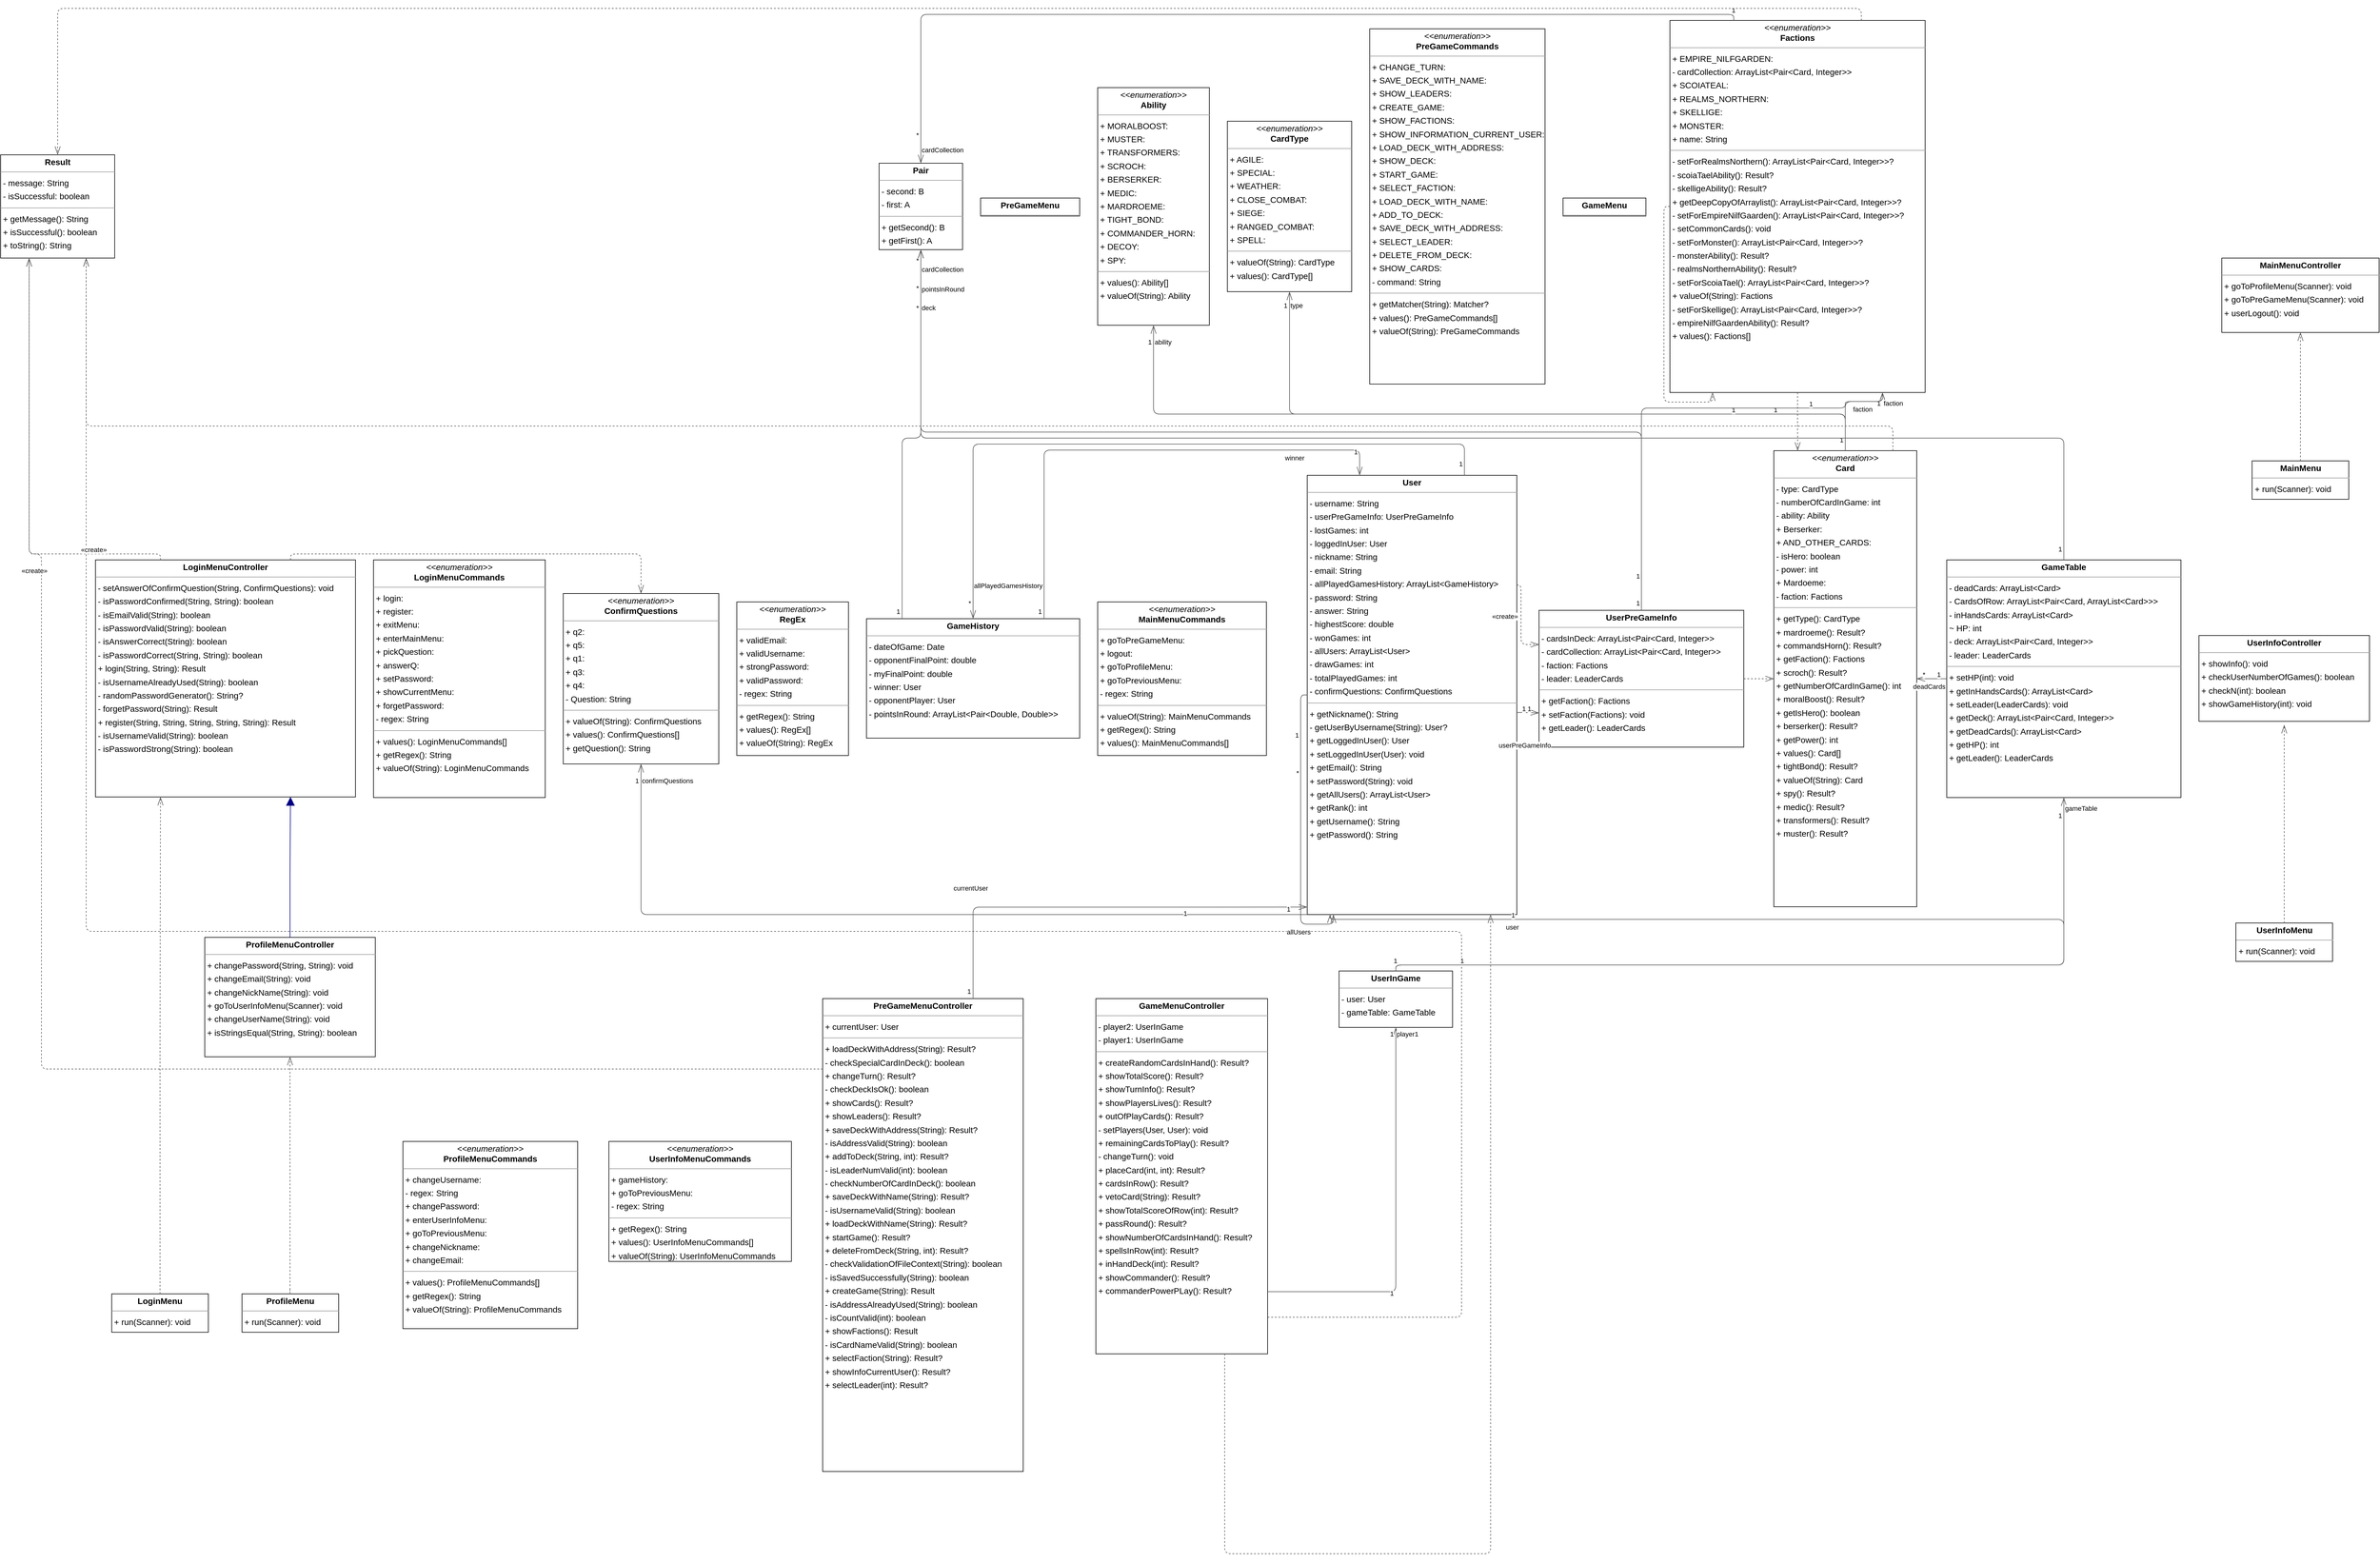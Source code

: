 <mxfile version="24.2.0" type="device">
  <diagram id="4_354ErSEFfzG961eBmq" name="Page-1">
    <mxGraphModel dx="5630" dy="4065" grid="0" gridSize="10" guides="1" tooltips="1" connect="1" arrows="1" fold="1" page="0" pageScale="1" pageWidth="850" pageHeight="1100" background="none" math="0" shadow="0">
      <root>
        <mxCell id="0" />
        <mxCell id="1" parent="0" />
        <mxCell id="node28" value="&lt;p style=&quot;margin:0px;margin-top:4px;text-align:center;&quot;&gt;&lt;i&gt;&amp;lt;&amp;lt;enumeration&amp;gt;&amp;gt;&lt;/i&gt;&lt;br/&gt;&lt;b&gt;Ability&lt;/b&gt;&lt;/p&gt;&lt;hr size=&quot;1&quot;/&gt;&lt;p style=&quot;margin:0 0 0 4px;line-height:1.6;&quot;&gt;+ MORALBOOST: &lt;br/&gt;+ MUSTER: &lt;br/&gt;+ TRANSFORMERS: &lt;br/&gt;+ SCROCH: &lt;br/&gt;+ BERSERKER: &lt;br/&gt;+ MEDIC: &lt;br/&gt;+ MARDROEME: &lt;br/&gt;+ TIGHT_BOND: &lt;br/&gt;+ COMMANDER_HORN: &lt;br/&gt;+ DECOY: &lt;br/&gt;+ SPY: &lt;/p&gt;&lt;hr size=&quot;1&quot;/&gt;&lt;p style=&quot;margin:0 0 0 4px;line-height:1.6;&quot;&gt;+ values(): Ability[]&lt;br/&gt;+ valueOf(String): Ability&lt;/p&gt;" style="verticalAlign=top;align=left;overflow=fill;fontSize=14;fontFamily=Helvetica;html=1;rounded=0;shadow=0;comic=0;labelBackgroundColor=none;strokeWidth=1;" parent="1" vertex="1">
          <mxGeometry x="1608" y="-282" width="186" height="396" as="geometry" />
        </mxCell>
        <mxCell id="node8" value="&lt;p style=&quot;margin:0px;margin-top:4px;text-align:center;&quot;&gt;&lt;i&gt;&amp;lt;&amp;lt;enumeration&amp;gt;&amp;gt;&lt;/i&gt;&lt;br/&gt;&lt;b&gt;Card&lt;/b&gt;&lt;/p&gt;&lt;hr size=&quot;1&quot;/&gt;&lt;p style=&quot;margin:0 0 0 4px;line-height:1.6;&quot;&gt;- type: CardType&lt;br/&gt;- numberOfCardInGame: int&lt;br/&gt;- ability: Ability&lt;br/&gt;+ Berserker: &lt;br/&gt;+ AND_OTHER_CARDS: &lt;br/&gt;- isHero: boolean&lt;br/&gt;- power: int&lt;br/&gt;+ Mardoeme: &lt;br/&gt;- faction: Factions&lt;/p&gt;&lt;hr size=&quot;1&quot;/&gt;&lt;p style=&quot;margin:0 0 0 4px;line-height:1.6;&quot;&gt;+ getType(): CardType&lt;br/&gt;+ mardroeme(): Result?&lt;br/&gt;+ commandsHorn(): Result?&lt;br/&gt;+ getFaction(): Factions&lt;br/&gt;+ scroch(): Result?&lt;br/&gt;+ getNumberOfCardInGame(): int&lt;br/&gt;+ moralBoost(): Result?&lt;br/&gt;+ getIsHero(): boolean&lt;br/&gt;+ berserker(): Result?&lt;br/&gt;+ getPower(): int&lt;br/&gt;+ values(): Card[]&lt;br/&gt;+ tightBond(): Result?&lt;br/&gt;+ valueOf(String): Card&lt;br/&gt;+ spy(): Result?&lt;br/&gt;+ medic(): Result?&lt;br/&gt;+ transformers(): Result?&lt;br/&gt;+ muster(): Result?&lt;/p&gt;" style="verticalAlign=top;align=left;overflow=fill;fontSize=14;fontFamily=Helvetica;html=1;rounded=0;shadow=0;comic=0;labelBackgroundColor=none;strokeWidth=1;" parent="1" vertex="1">
          <mxGeometry x="2734" y="323" width="238" height="760" as="geometry" />
        </mxCell>
        <mxCell id="node1" value="&lt;p style=&quot;margin:0px;margin-top:4px;text-align:center;&quot;&gt;&lt;i&gt;&amp;lt;&amp;lt;enumeration&amp;gt;&amp;gt;&lt;/i&gt;&lt;br/&gt;&lt;b&gt;CardType&lt;/b&gt;&lt;/p&gt;&lt;hr size=&quot;1&quot;/&gt;&lt;p style=&quot;margin:0 0 0 4px;line-height:1.6;&quot;&gt;+ AGILE: &lt;br/&gt;+ SPECIAL: &lt;br/&gt;+ WEATHER: &lt;br/&gt;+ CLOSE_COMBAT: &lt;br/&gt;+ SIEGE: &lt;br/&gt;+ RANGED_COMBAT: &lt;br/&gt;+ SPELL: &lt;/p&gt;&lt;hr size=&quot;1&quot;/&gt;&lt;p style=&quot;margin:0 0 0 4px;line-height:1.6;&quot;&gt;+ valueOf(String): CardType&lt;br/&gt;+ values(): CardType[]&lt;/p&gt;" style="verticalAlign=top;align=left;overflow=fill;fontSize=14;fontFamily=Helvetica;html=1;rounded=0;shadow=0;comic=0;labelBackgroundColor=none;strokeWidth=1;" parent="1" vertex="1">
          <mxGeometry x="1824" y="-226" width="207" height="284" as="geometry" />
        </mxCell>
        <mxCell id="node20" value="&lt;p style=&quot;margin:0px;margin-top:4px;text-align:center;&quot;&gt;&lt;i&gt;&amp;lt;&amp;lt;enumeration&amp;gt;&amp;gt;&lt;/i&gt;&lt;br/&gt;&lt;b&gt;ConfirmQuestions&lt;/b&gt;&lt;/p&gt;&lt;hr size=&quot;1&quot;/&gt;&lt;p style=&quot;margin:0 0 0 4px;line-height:1.6;&quot;&gt;+ q2: &lt;br/&gt;+ q5: &lt;br/&gt;+ q1: &lt;br/&gt;+ q3: &lt;br/&gt;+ q4: &lt;br/&gt;- Question: String&lt;/p&gt;&lt;hr size=&quot;1&quot;/&gt;&lt;p style=&quot;margin:0 0 0 4px;line-height:1.6;&quot;&gt;+ valueOf(String): ConfirmQuestions&lt;br/&gt;+ values(): ConfirmQuestions[]&lt;br/&gt;+ getQuestion(): String&lt;/p&gt;" style="verticalAlign=top;align=left;overflow=fill;fontSize=14;fontFamily=Helvetica;html=1;rounded=0;shadow=0;comic=0;labelBackgroundColor=none;strokeWidth=1;" parent="1" vertex="1">
          <mxGeometry x="718" y="561" width="259" height="284" as="geometry" />
        </mxCell>
        <mxCell id="node13" value="&lt;p style=&quot;margin:0px;margin-top:4px;text-align:center;&quot;&gt;&lt;i&gt;&amp;lt;&amp;lt;enumeration&amp;gt;&amp;gt;&lt;/i&gt;&lt;br/&gt;&lt;b&gt;Factions&lt;/b&gt;&lt;/p&gt;&lt;hr size=&quot;1&quot;/&gt;&lt;p style=&quot;margin:0 0 0 4px;line-height:1.6;&quot;&gt;+ EMPIRE_NILFGARDEN: &lt;br/&gt;- cardCollection: ArrayList&amp;lt;Pair&amp;lt;Card, Integer&amp;gt;&amp;gt;&lt;br/&gt;+ SCOIATEAL: &lt;br/&gt;+ REALMS_NORTHERN: &lt;br/&gt;+ SKELLIGE: &lt;br/&gt;+ MONSTER: &lt;br/&gt;+ name: String&lt;/p&gt;&lt;hr size=&quot;1&quot;/&gt;&lt;p style=&quot;margin:0 0 0 4px;line-height:1.6;&quot;&gt;- setForRealmsNorthern(): ArrayList&amp;lt;Pair&amp;lt;Card, Integer&amp;gt;&amp;gt;?&lt;br/&gt;- scoiaTaelAbility(): Result?&lt;br/&gt;- skelligeAbility(): Result?&lt;br/&gt;+ getDeepCopyOfArraylist(): ArrayList&amp;lt;Pair&amp;lt;Card, Integer&amp;gt;&amp;gt;?&lt;br/&gt;- setForEmpireNilfGaarden(): ArrayList&amp;lt;Pair&amp;lt;Card, Integer&amp;gt;&amp;gt;?&lt;br/&gt;- setCommonCards(): void&lt;br/&gt;- setForMonster(): ArrayList&amp;lt;Pair&amp;lt;Card, Integer&amp;gt;&amp;gt;?&lt;br/&gt;- monsterAbility(): Result?&lt;br/&gt;- realmsNorthernAbility(): Result?&lt;br/&gt;- setForScoiaTael(): ArrayList&amp;lt;Pair&amp;lt;Card, Integer&amp;gt;&amp;gt;?&lt;br/&gt;+ valueOf(String): Factions&lt;br/&gt;- setForSkellige(): ArrayList&amp;lt;Pair&amp;lt;Card, Integer&amp;gt;&amp;gt;?&lt;br/&gt;- empireNilfGaardenAbility(): Result?&lt;br/&gt;+ values(): Factions[]&lt;/p&gt;" style="verticalAlign=top;align=left;overflow=fill;fontSize=14;fontFamily=Helvetica;html=1;rounded=0;shadow=0;comic=0;labelBackgroundColor=none;strokeWidth=1;" parent="1" vertex="1">
          <mxGeometry x="2561" y="-394" width="425" height="620" as="geometry" />
        </mxCell>
        <mxCell id="node10" value="&lt;p style=&quot;margin:0px;margin-top:4px;text-align:center;&quot;&gt;&lt;b&gt;GameHistory&lt;/b&gt;&lt;/p&gt;&lt;hr size=&quot;1&quot;/&gt;&lt;p style=&quot;margin:0 0 0 4px;line-height:1.6;&quot;&gt;- dateOfGame: Date&lt;br/&gt;- opponentFinalPoint: double&lt;br/&gt;- myFinalPoint: double&lt;br/&gt;- winner: User&lt;br/&gt;- opponentPlayer: User&lt;br/&gt;- pointsInRound: ArrayList&amp;lt;Pair&amp;lt;Double, Double&amp;gt;&amp;gt;&lt;/p&gt;" style="verticalAlign=top;align=left;overflow=fill;fontSize=14;fontFamily=Helvetica;html=1;rounded=0;shadow=0;comic=0;labelBackgroundColor=none;strokeWidth=1;" parent="1" vertex="1">
          <mxGeometry x="1223" y="603" width="355" height="199" as="geometry" />
        </mxCell>
        <mxCell id="node0" value="&lt;p style=&quot;margin:0px;margin-top:4px;text-align:center;&quot;&gt;&lt;b&gt;GameMenu&lt;/b&gt;&lt;/p&gt;&lt;hr size=&quot;1&quot;/&gt;" style="verticalAlign=top;align=left;overflow=fill;fontSize=14;fontFamily=Helvetica;html=1;rounded=0;shadow=0;comic=0;labelBackgroundColor=none;strokeWidth=1;" parent="1" vertex="1">
          <mxGeometry x="2383" y="-98" width="138" height="30" as="geometry" />
        </mxCell>
        <mxCell id="node23" value="&lt;p style=&quot;margin:0px;margin-top:4px;text-align:center;&quot;&gt;&lt;b&gt;GameMenuController&lt;/b&gt;&lt;/p&gt;&lt;hr size=&quot;1&quot;/&gt;&lt;p style=&quot;margin:0 0 0 4px;line-height:1.6;&quot;&gt;- player2: UserInGame&lt;br/&gt;- player1: UserInGame&lt;/p&gt;&lt;hr size=&quot;1&quot;/&gt;&lt;p style=&quot;margin:0 0 0 4px;line-height:1.6;&quot;&gt;+ createRandomCardsInHand(): Result?&lt;br/&gt;+ showTotalScore(): Result?&lt;br/&gt;+ showTurnInfo(): Result?&lt;br/&gt;+ showPlayersLives(): Result?&lt;br/&gt;+ outOfPlayCards(): Result?&lt;br/&gt;- setPlayers(User, User): void&lt;br/&gt;+ remainingCardsToPlay(): Result?&lt;br/&gt;- changeTurn(): void&lt;br/&gt;+ placeCard(int, int): Result?&lt;br/&gt;+ cardsInRow(): Result?&lt;br/&gt;+ vetoCard(String): Result?&lt;br/&gt;+ showTotalScoreOfRow(int): Result?&lt;br/&gt;+ passRound(): Result?&lt;br/&gt;+ showNumberOfCardsInHand(): Result?&lt;br/&gt;+ spellsInRow(int): Result?&lt;br/&gt;+ inHandDeck(int): Result?&lt;br/&gt;+ showCommander(): Result?&lt;br/&gt;+ commanderPowerPLay(): Result?&lt;/p&gt;" style="verticalAlign=top;align=left;overflow=fill;fontSize=14;fontFamily=Helvetica;html=1;rounded=0;shadow=0;comic=0;labelBackgroundColor=none;strokeWidth=1;" parent="1" vertex="1">
          <mxGeometry x="1605" y="1236" width="286" height="592" as="geometry" />
        </mxCell>
        <mxCell id="node29" value="&lt;p style=&quot;margin:0px;margin-top:4px;text-align:center;&quot;&gt;&lt;b&gt;GameTable&lt;/b&gt;&lt;/p&gt;&lt;hr size=&quot;1&quot;/&gt;&lt;p style=&quot;margin:0 0 0 4px;line-height:1.6;&quot;&gt;- deadCards: ArrayList&amp;lt;Card&amp;gt;&lt;br/&gt;- CardsOfRow: ArrayList&amp;lt;Pair&amp;lt;Card, ArrayList&amp;lt;Card&amp;gt;&amp;gt;&amp;gt;&lt;br/&gt;- inHandsCards: ArrayList&amp;lt;Card&amp;gt;&lt;br/&gt;~ HP: int&lt;br/&gt;- deck: ArrayList&amp;lt;Pair&amp;lt;Card, Integer&amp;gt;&amp;gt;&lt;br/&gt;- leader: LeaderCards&lt;/p&gt;&lt;hr size=&quot;1&quot;/&gt;&lt;p style=&quot;margin:0 0 0 4px;line-height:1.6;&quot;&gt;+ setHP(int): void&lt;br/&gt;+ getInHandsCards(): ArrayList&amp;lt;Card&amp;gt;&lt;br/&gt;+ setLeader(LeaderCards): void&lt;br/&gt;+ getDeck(): ArrayList&amp;lt;Pair&amp;lt;Card, Integer&amp;gt;&amp;gt;&lt;br/&gt;+ getDeadCards(): ArrayList&amp;lt;Card&amp;gt;&lt;br/&gt;+ getHP(): int&lt;br/&gt;+ getLeader(): LeaderCards&lt;/p&gt;" style="verticalAlign=top;align=left;overflow=fill;fontSize=14;fontFamily=Helvetica;html=1;rounded=0;shadow=0;comic=0;labelBackgroundColor=none;strokeWidth=1;" parent="1" vertex="1">
          <mxGeometry x="3022" y="505" width="390" height="396" as="geometry" />
        </mxCell>
        <mxCell id="node18" value="&lt;p style=&quot;margin:0px;margin-top:4px;text-align:center;&quot;&gt;&lt;b&gt;LoginMenu&lt;/b&gt;&lt;/p&gt;&lt;hr size=&quot;1&quot;/&gt;&lt;p style=&quot;margin:0 0 0 4px;line-height:1.6;&quot;&gt;+ run(Scanner): void&lt;/p&gt;" style="verticalAlign=top;align=left;overflow=fill;fontSize=14;fontFamily=Helvetica;html=1;rounded=0;shadow=0;comic=0;labelBackgroundColor=none;strokeWidth=1;" parent="1" vertex="1">
          <mxGeometry x="-34" y="1728" width="161" height="64" as="geometry" />
        </mxCell>
        <mxCell id="node27" value="&lt;p style=&quot;margin:0px;margin-top:4px;text-align:center;&quot;&gt;&lt;i&gt;&amp;lt;&amp;lt;enumeration&amp;gt;&amp;gt;&lt;/i&gt;&lt;br/&gt;&lt;b&gt;LoginMenuCommands&lt;/b&gt;&lt;/p&gt;&lt;hr size=&quot;1&quot;/&gt;&lt;p style=&quot;margin:0 0 0 4px;line-height:1.6;&quot;&gt;+ login: &lt;br/&gt;+ register: &lt;br/&gt;+ exitMenu: &lt;br/&gt;+ enterMainMenu: &lt;br/&gt;+ pickQuestion: &lt;br/&gt;+ answerQ: &lt;br/&gt;+ setPassword: &lt;br/&gt;+ showCurrentMenu: &lt;br/&gt;+ forgetPassword: &lt;br/&gt;- regex: String&lt;/p&gt;&lt;hr size=&quot;1&quot;/&gt;&lt;p style=&quot;margin:0 0 0 4px;line-height:1.6;&quot;&gt;+ values(): LoginMenuCommands[]&lt;br/&gt;+ getRegex(): String&lt;br/&gt;+ valueOf(String): LoginMenuCommands&lt;/p&gt;" style="verticalAlign=top;align=left;overflow=fill;fontSize=14;fontFamily=Helvetica;html=1;rounded=0;shadow=0;comic=0;labelBackgroundColor=none;strokeWidth=1;" parent="1" vertex="1">
          <mxGeometry x="402" y="505" width="286" height="396" as="geometry" />
        </mxCell>
        <mxCell id="node21" value="&lt;p style=&quot;margin:0px;margin-top:4px;text-align:center;&quot;&gt;&lt;b&gt;LoginMenuController&lt;/b&gt;&lt;/p&gt;&lt;hr size=&quot;1&quot;/&gt;&lt;p style=&quot;margin:0 0 0 4px;line-height:1.6;&quot;&gt;- setAnswerOfConfirmQuestion(String, ConfirmQuestions): void&lt;br/&gt;- isPasswordConfirmed(String, String): boolean&lt;br/&gt;- isEmailValid(String): boolean&lt;br/&gt;- isPasswordValid(String): boolean&lt;br/&gt;- isAnswerCorrect(String): boolean&lt;br/&gt;- isPasswordCorrect(String, String): boolean&lt;br/&gt;+ login(String, String): Result&lt;br/&gt;- isUsernameAlreadyUsed(String): boolean&lt;br/&gt;- randomPasswordGenerator(): String?&lt;br/&gt;- forgetPassword(String): Result&lt;br/&gt;+ register(String, String, String, String, String): Result&lt;br/&gt;- isUsernameValid(String): boolean&lt;br/&gt;- isPasswordStrong(String): boolean&lt;/p&gt;" style="verticalAlign=top;align=left;overflow=fill;fontSize=14;fontFamily=Helvetica;html=1;rounded=0;shadow=0;comic=0;labelBackgroundColor=none;strokeWidth=1;" parent="1" vertex="1">
          <mxGeometry x="-61" y="505" width="433" height="395" as="geometry" />
        </mxCell>
        <mxCell id="node2" value="&lt;p style=&quot;margin:0px;margin-top:4px;text-align:center;&quot;&gt;&lt;b&gt;MainMenu&lt;/b&gt;&lt;/p&gt;&lt;hr size=&quot;1&quot;/&gt;&lt;p style=&quot;margin:0 0 0 4px;line-height:1.6;&quot;&gt;+ run(Scanner): void&lt;/p&gt;" style="verticalAlign=top;align=left;overflow=fill;fontSize=14;fontFamily=Helvetica;html=1;rounded=0;shadow=0;comic=0;labelBackgroundColor=none;strokeWidth=1;" parent="1" vertex="1">
          <mxGeometry x="3530.5" y="340" width="161" height="64" as="geometry" />
        </mxCell>
        <mxCell id="node12" value="&lt;p style=&quot;margin:0px;margin-top:4px;text-align:center;&quot;&gt;&lt;i&gt;&amp;lt;&amp;lt;enumeration&amp;gt;&amp;gt;&lt;/i&gt;&lt;br/&gt;&lt;b&gt;MainMenuCommands&lt;/b&gt;&lt;/p&gt;&lt;hr size=&quot;1&quot;/&gt;&lt;p style=&quot;margin:0 0 0 4px;line-height:1.6;&quot;&gt;+ goToPreGameMenu: &lt;br/&gt;+ logout: &lt;br/&gt;+ goToProfileMenu: &lt;br/&gt;+ goToPreviousMenu: &lt;br/&gt;- regex: String&lt;/p&gt;&lt;hr size=&quot;1&quot;/&gt;&lt;p style=&quot;margin:0 0 0 4px;line-height:1.6;&quot;&gt;+ valueOf(String): MainMenuCommands&lt;br/&gt;+ getRegex(): String&lt;br/&gt;+ values(): MainMenuCommands[]&lt;/p&gt;" style="verticalAlign=top;align=left;overflow=fill;fontSize=14;fontFamily=Helvetica;html=1;rounded=0;shadow=0;comic=0;labelBackgroundColor=none;strokeWidth=1;" parent="1" vertex="1">
          <mxGeometry x="1608" y="575" width="281" height="256" as="geometry" />
        </mxCell>
        <mxCell id="node6" value="&lt;p style=&quot;margin:0px;margin-top:4px;text-align:center;&quot;&gt;&lt;b&gt;MainMenuController&lt;/b&gt;&lt;/p&gt;&lt;hr size=&quot;1&quot;/&gt;&lt;p style=&quot;margin:0 0 0 4px;line-height:1.6;&quot;&gt;+ goToProfileMenu(Scanner): void&lt;br/&gt;+ goToPreGameMenu(Scanner): void&lt;br/&gt;+ userLogout(): void&lt;/p&gt;" style="verticalAlign=top;align=left;overflow=fill;fontSize=14;fontFamily=Helvetica;html=1;rounded=0;shadow=0;comic=0;labelBackgroundColor=none;strokeWidth=1;" parent="1" vertex="1">
          <mxGeometry x="3480" y="2" width="262" height="124" as="geometry" />
        </mxCell>
        <mxCell id="node26" value="&lt;p style=&quot;margin:0px;margin-top:4px;text-align:center;&quot;&gt;&lt;b&gt;Pair&lt;A, B&gt;&lt;/b&gt;&lt;/p&gt;&lt;hr size=&quot;1&quot;/&gt;&lt;p style=&quot;margin:0 0 0 4px;line-height:1.6;&quot;&gt;- second: B&lt;br/&gt;- first: A&lt;/p&gt;&lt;hr size=&quot;1&quot;/&gt;&lt;p style=&quot;margin:0 0 0 4px;line-height:1.6;&quot;&gt;+ getSecond(): B&lt;br/&gt;+ getFirst(): A&lt;/p&gt;" style="verticalAlign=top;align=left;overflow=fill;fontSize=14;fontFamily=Helvetica;html=1;rounded=0;shadow=0;comic=0;labelBackgroundColor=none;strokeWidth=1;" parent="1" vertex="1">
          <mxGeometry x="1244" y="-156" width="139" height="144" as="geometry" />
        </mxCell>
        <mxCell id="node3" value="&lt;p style=&quot;margin:0px;margin-top:4px;text-align:center;&quot;&gt;&lt;i&gt;&amp;lt;&amp;lt;enumeration&amp;gt;&amp;gt;&lt;/i&gt;&lt;br/&gt;&lt;b&gt;PreGameCommands&lt;/b&gt;&lt;/p&gt;&lt;hr size=&quot;1&quot;/&gt;&lt;p style=&quot;margin:0 0 0 4px;line-height:1.6;&quot;&gt;+ CHANGE_TURN: &lt;br/&gt;+ SAVE_DECK_WITH_NAME: &lt;br/&gt;+ SHOW_LEADERS: &lt;br/&gt;+ CREATE_GAME: &lt;br/&gt;+ SHOW_FACTIONS: &lt;br/&gt;+ SHOW_INFORMATION_CURRENT_USER: &lt;br/&gt;+ LOAD_DECK_WITH_ADDRESS: &lt;br/&gt;+ SHOW_DECK: &lt;br/&gt;+ START_GAME: &lt;br/&gt;+ SELECT_FACTION: &lt;br/&gt;+ LOAD_DECK_WITH_NAME: &lt;br/&gt;+ ADD_TO_DECK: &lt;br/&gt;+ SAVE_DECK_WITH_ADDRESS: &lt;br/&gt;+ SELECT_LEADER: &lt;br/&gt;+ DELETE_FROM_DECK: &lt;br/&gt;+ SHOW_CARDS: &lt;br/&gt;- command: String&lt;/p&gt;&lt;hr size=&quot;1&quot;/&gt;&lt;p style=&quot;margin:0 0 0 4px;line-height:1.6;&quot;&gt;+ getMatcher(String): Matcher?&lt;br/&gt;+ values(): PreGameCommands[]&lt;br/&gt;+ valueOf(String): PreGameCommands&lt;/p&gt;" style="verticalAlign=top;align=left;overflow=fill;fontSize=14;fontFamily=Helvetica;html=1;rounded=0;shadow=0;comic=0;labelBackgroundColor=none;strokeWidth=1;" parent="1" vertex="1">
          <mxGeometry x="2061" y="-380" width="292" height="592" as="geometry" />
        </mxCell>
        <mxCell id="node25" value="&lt;p style=&quot;margin:0px;margin-top:4px;text-align:center;&quot;&gt;&lt;b&gt;PreGameMenu&lt;/b&gt;&lt;/p&gt;&lt;hr size=&quot;1&quot;/&gt;" style="verticalAlign=top;align=left;overflow=fill;fontSize=14;fontFamily=Helvetica;html=1;rounded=0;shadow=0;comic=0;labelBackgroundColor=none;strokeWidth=1;" parent="1" vertex="1">
          <mxGeometry x="1413" y="-98" width="165" height="30" as="geometry" />
        </mxCell>
        <mxCell id="node19" value="&lt;p style=&quot;margin:0px;margin-top:4px;text-align:center;&quot;&gt;&lt;b&gt;PreGameMenuController&lt;/b&gt;&lt;/p&gt;&lt;hr size=&quot;1&quot;/&gt;&lt;p style=&quot;margin:0 0 0 4px;line-height:1.6;&quot;&gt;+ currentUser: User&lt;/p&gt;&lt;hr size=&quot;1&quot;/&gt;&lt;p style=&quot;margin:0 0 0 4px;line-height:1.6;&quot;&gt;+ loadDeckWithAddress(String): Result?&lt;br/&gt;- checkSpecialCardInDeck(): boolean&lt;br/&gt;+ changeTurn(): Result?&lt;br/&gt;- checkDeckIsOk(): boolean&lt;br/&gt;+ showCards(): Result?&lt;br/&gt;+ showLeaders(): Result?&lt;br/&gt;+ saveDeckWithAddress(String): Result?&lt;br/&gt;- isAddressValid(String): boolean&lt;br/&gt;+ addToDeck(String, int): Result?&lt;br/&gt;- isLeaderNumValid(int): boolean&lt;br/&gt;- checkNumberOfCardInDeck(): boolean&lt;br/&gt;+ saveDeckWithName(String): Result?&lt;br/&gt;- isUsernameValid(String): boolean&lt;br/&gt;+ loadDeckWithName(String): Result?&lt;br/&gt;+ startGame(): Result?&lt;br/&gt;+ deleteFromDeck(String, int): Result?&lt;br/&gt;- checkValidationOfFileContext(String): boolean&lt;br/&gt;- isSavedSuccessfully(String): boolean&lt;br/&gt;+ createGame(String): Result&lt;br/&gt;- isAddressAlreadyUsed(String): boolean&lt;br/&gt;- isCountValid(int): boolean&lt;br/&gt;+ showFactions(): Result&lt;br/&gt;- isCardNameValid(String): boolean&lt;br/&gt;+ selectFaction(String): Result?&lt;br/&gt;+ showInfoCurrentUser(): Result?&lt;br/&gt;+ selectLeader(int): Result?&lt;/p&gt;" style="verticalAlign=top;align=left;overflow=fill;fontSize=14;fontFamily=Helvetica;html=1;rounded=0;shadow=0;comic=0;labelBackgroundColor=none;strokeWidth=1;" parent="1" vertex="1">
          <mxGeometry x="1150" y="1236" width="334" height="788" as="geometry" />
        </mxCell>
        <mxCell id="node7" value="&lt;p style=&quot;margin:0px;margin-top:4px;text-align:center;&quot;&gt;&lt;b&gt;ProfileMenu&lt;/b&gt;&lt;/p&gt;&lt;hr size=&quot;1&quot;/&gt;&lt;p style=&quot;margin:0 0 0 4px;line-height:1.6;&quot;&gt;+ run(Scanner): void&lt;/p&gt;" style="verticalAlign=top;align=left;overflow=fill;fontSize=14;fontFamily=Helvetica;html=1;rounded=0;shadow=0;comic=0;labelBackgroundColor=none;strokeWidth=1;" parent="1" vertex="1">
          <mxGeometry x="183" y="1728" width="161" height="64" as="geometry" />
        </mxCell>
        <mxCell id="node5" value="&lt;p style=&quot;margin:0px;margin-top:4px;text-align:center;&quot;&gt;&lt;i&gt;&amp;lt;&amp;lt;enumeration&amp;gt;&amp;gt;&lt;/i&gt;&lt;br/&gt;&lt;b&gt;ProfileMenuCommands&lt;/b&gt;&lt;/p&gt;&lt;hr size=&quot;1&quot;/&gt;&lt;p style=&quot;margin:0 0 0 4px;line-height:1.6;&quot;&gt;+ changeUsername: &lt;br/&gt;- regex: String&lt;br/&gt;+ changePassword: &lt;br/&gt;+ enterUserInfoMenu: &lt;br/&gt;+ goToPreviousMenu: &lt;br/&gt;+ changeNickname: &lt;br/&gt;+ changeEmail: &lt;/p&gt;&lt;hr size=&quot;1&quot;/&gt;&lt;p style=&quot;margin:0 0 0 4px;line-height:1.6;&quot;&gt;+ values(): ProfileMenuCommands[]&lt;br/&gt;+ getRegex(): String&lt;br/&gt;+ valueOf(String): ProfileMenuCommands&lt;/p&gt;" style="verticalAlign=top;align=left;overflow=fill;fontSize=14;fontFamily=Helvetica;html=1;rounded=0;shadow=0;comic=0;labelBackgroundColor=none;strokeWidth=1;" parent="1" vertex="1">
          <mxGeometry x="451" y="1474" width="291" height="312" as="geometry" />
        </mxCell>
        <mxCell id="node17" value="&lt;p style=&quot;margin:0px;margin-top:4px;text-align:center;&quot;&gt;&lt;b&gt;ProfileMenuController&lt;/b&gt;&lt;/p&gt;&lt;hr size=&quot;1&quot;/&gt;&lt;p style=&quot;margin:0 0 0 4px;line-height:1.6;&quot;&gt;+ changePassword(String, String): void&lt;br/&gt;+ changeEmail(String): void&lt;br/&gt;+ changeNickName(String): void&lt;br/&gt;+ goToUserInfoMenu(Scanner): void&lt;br/&gt;+ changeUserName(String): void&lt;br/&gt;+ isStringsEqual(String, String): boolean&lt;/p&gt;" style="verticalAlign=top;align=left;overflow=fill;fontSize=14;fontFamily=Helvetica;html=1;rounded=0;shadow=0;comic=0;labelBackgroundColor=none;strokeWidth=1;" parent="1" vertex="1">
          <mxGeometry x="121" y="1134" width="284" height="199" as="geometry" />
        </mxCell>
        <mxCell id="node15" value="&lt;p style=&quot;margin:0px;margin-top:4px;text-align:center;&quot;&gt;&lt;i&gt;&amp;lt;&amp;lt;enumeration&amp;gt;&amp;gt;&lt;/i&gt;&lt;br/&gt;&lt;b&gt;RegEx&lt;/b&gt;&lt;/p&gt;&lt;hr size=&quot;1&quot;/&gt;&lt;p style=&quot;margin:0 0 0 4px;line-height:1.6;&quot;&gt;+ validEmail: &lt;br/&gt;+ validUsername: &lt;br/&gt;+ strongPassword: &lt;br/&gt;+ validPassword: &lt;br/&gt;- regex: String&lt;/p&gt;&lt;hr size=&quot;1&quot;/&gt;&lt;p style=&quot;margin:0 0 0 4px;line-height:1.6;&quot;&gt;+ getRegex(): String&lt;br/&gt;+ values(): RegEx[]&lt;br/&gt;+ valueOf(String): RegEx&lt;/p&gt;" style="verticalAlign=top;align=left;overflow=fill;fontSize=14;fontFamily=Helvetica;html=1;rounded=0;shadow=0;comic=0;labelBackgroundColor=none;strokeWidth=1;" parent="1" vertex="1">
          <mxGeometry x="1007" y="575" width="186" height="256" as="geometry" />
        </mxCell>
        <mxCell id="node14" value="&lt;p style=&quot;margin:0px;margin-top:4px;text-align:center;&quot;&gt;&lt;b&gt;Result&lt;/b&gt;&lt;/p&gt;&lt;hr size=&quot;1&quot;/&gt;&lt;p style=&quot;margin:0 0 0 4px;line-height:1.6;&quot;&gt;- message: String&lt;br/&gt;- isSuccessful: boolean&lt;/p&gt;&lt;hr size=&quot;1&quot;/&gt;&lt;p style=&quot;margin:0 0 0 4px;line-height:1.6;&quot;&gt;+ getMessage(): String&lt;br/&gt;+ isSuccessful(): boolean&lt;br/&gt;+ toString(): String&lt;/p&gt;" style="verticalAlign=top;align=left;overflow=fill;fontSize=14;fontFamily=Helvetica;html=1;rounded=0;shadow=0;comic=0;labelBackgroundColor=none;strokeWidth=1;" parent="1" vertex="1">
          <mxGeometry x="-219" y="-170" width="190" height="172" as="geometry" />
        </mxCell>
        <mxCell id="node22" value="&lt;p style=&quot;margin:0px;margin-top:4px;text-align:center;&quot;&gt;&lt;b&gt;User&lt;/b&gt;&lt;/p&gt;&lt;hr size=&quot;1&quot;/&gt;&lt;p style=&quot;margin:0 0 0 4px;line-height:1.6;&quot;&gt;- username: String&lt;br/&gt;- userPreGameInfo: UserPreGameInfo&lt;br/&gt;- lostGames: int&lt;br/&gt;- loggedInUser: User&lt;br/&gt;- nickname: String&lt;br/&gt;- email: String&lt;br/&gt;- allPlayedGamesHistory: ArrayList&amp;lt;GameHistory&amp;gt;&lt;br/&gt;- password: String&lt;br/&gt;- answer: String&lt;br/&gt;- highestScore: double&lt;br/&gt;- wonGames: int&lt;br/&gt;- allUsers: ArrayList&amp;lt;User&amp;gt;&lt;br/&gt;- drawGames: int&lt;br/&gt;- totalPlayedGames: int&lt;br/&gt;- confirmQuestions: ConfirmQuestions&lt;/p&gt;&lt;hr size=&quot;1&quot;/&gt;&lt;p style=&quot;margin:0 0 0 4px;line-height:1.6;&quot;&gt;+ getNickname(): String&lt;br/&gt;- getUserByUsername(String): User?&lt;br/&gt;+ getLoggedInUser(): User&lt;br/&gt;+ setLoggedInUser(User): void&lt;br/&gt;+ getEmail(): String&lt;br/&gt;+ setPassword(String): void&lt;br/&gt;+ getAllUsers(): ArrayList&amp;lt;User&amp;gt;&lt;br/&gt;+ getRank(): int&lt;br/&gt;+ getUsername(): String&lt;br/&gt;+ getPassword(): String&lt;/p&gt;" style="verticalAlign=top;align=left;overflow=fill;fontSize=14;fontFamily=Helvetica;html=1;rounded=0;shadow=0;comic=0;labelBackgroundColor=none;strokeWidth=1;" parent="1" vertex="1">
          <mxGeometry x="1957" y="364" width="349" height="732" as="geometry" />
        </mxCell>
        <mxCell id="node9" value="&lt;p style=&quot;margin:0px;margin-top:4px;text-align:center;&quot;&gt;&lt;b&gt;UserInGame&lt;/b&gt;&lt;/p&gt;&lt;hr size=&quot;1&quot;/&gt;&lt;p style=&quot;margin:0 0 0 4px;line-height:1.6;&quot;&gt;- user: User&lt;br/&gt;- gameTable: GameTable&lt;/p&gt;" style="verticalAlign=top;align=left;overflow=fill;fontSize=14;fontFamily=Helvetica;html=1;rounded=0;shadow=0;comic=0;labelBackgroundColor=none;strokeWidth=1;" parent="1" vertex="1">
          <mxGeometry x="2010" y="1190" width="189" height="94" as="geometry" />
        </mxCell>
        <mxCell id="node11" value="&lt;p style=&quot;margin:0px;margin-top:4px;text-align:center;&quot;&gt;&lt;b&gt;UserInfoController&lt;/b&gt;&lt;/p&gt;&lt;hr size=&quot;1&quot;/&gt;&lt;p style=&quot;margin:0 0 0 4px;line-height:1.6;&quot;&gt;+ showInfo(): void&lt;br/&gt;+ checkUserNumberOfGames(): boolean&lt;br/&gt;+ checkN(int): boolean&lt;br/&gt;+ showGameHistory(int): void&lt;/p&gt;" style="verticalAlign=top;align=left;overflow=fill;fontSize=14;fontFamily=Helvetica;html=1;rounded=0;shadow=0;comic=0;labelBackgroundColor=none;strokeWidth=1;" parent="1" vertex="1">
          <mxGeometry x="3442" y="631" width="284" height="143" as="geometry" />
        </mxCell>
        <mxCell id="node4" value="&lt;p style=&quot;margin:0px;margin-top:4px;text-align:center;&quot;&gt;&lt;b&gt;UserInfoMenu&lt;/b&gt;&lt;/p&gt;&lt;hr size=&quot;1&quot;/&gt;&lt;p style=&quot;margin:0 0 0 4px;line-height:1.6;&quot;&gt;+ run(Scanner): void&lt;/p&gt;" style="verticalAlign=top;align=left;overflow=fill;fontSize=14;fontFamily=Helvetica;html=1;rounded=0;shadow=0;comic=0;labelBackgroundColor=none;strokeWidth=1;" parent="1" vertex="1">
          <mxGeometry x="3503.5" y="1110" width="161" height="64" as="geometry" />
        </mxCell>
        <mxCell id="node24" value="&lt;p style=&quot;margin:0px;margin-top:4px;text-align:center;&quot;&gt;&lt;i&gt;&amp;lt;&amp;lt;enumeration&amp;gt;&amp;gt;&lt;/i&gt;&lt;br/&gt;&lt;b&gt;UserInfoMenuCommands&lt;/b&gt;&lt;/p&gt;&lt;hr size=&quot;1&quot;/&gt;&lt;p style=&quot;margin:0 0 0 4px;line-height:1.6;&quot;&gt;+ gameHistory: &lt;br/&gt;+ goToPreviousMenu: &lt;br/&gt;- regex: String&lt;/p&gt;&lt;hr size=&quot;1&quot;/&gt;&lt;p style=&quot;margin:0 0 0 4px;line-height:1.6;&quot;&gt;+ getRegex(): String&lt;br/&gt;+ values(): UserInfoMenuCommands[]&lt;br/&gt;+ valueOf(String): UserInfoMenuCommands&lt;/p&gt;" style="verticalAlign=top;align=left;overflow=fill;fontSize=14;fontFamily=Helvetica;html=1;rounded=0;shadow=0;comic=0;labelBackgroundColor=none;strokeWidth=1;" parent="1" vertex="1">
          <mxGeometry x="794" y="1474" width="304" height="200" as="geometry" />
        </mxCell>
        <mxCell id="node16" value="&lt;p style=&quot;margin:0px;margin-top:4px;text-align:center;&quot;&gt;&lt;b&gt;UserPreGameInfo&lt;/b&gt;&lt;/p&gt;&lt;hr size=&quot;1&quot;/&gt;&lt;p style=&quot;margin:0 0 0 4px;line-height:1.6;&quot;&gt;- cardsInDeck: ArrayList&amp;lt;Pair&amp;lt;Card, Integer&amp;gt;&amp;gt;&lt;br/&gt;- cardCollection: ArrayList&amp;lt;Pair&amp;lt;Card, Integer&amp;gt;&amp;gt;&lt;br/&gt;- faction: Factions&lt;br/&gt;- leader: LeaderCards&lt;/p&gt;&lt;hr size=&quot;1&quot;/&gt;&lt;p style=&quot;margin:0 0 0 4px;line-height:1.6;&quot;&gt;+ getFaction(): Factions&lt;br/&gt;+ setFaction(Factions): void&lt;br/&gt;+ getLeader(): LeaderCards&lt;/p&gt;" style="verticalAlign=top;align=left;overflow=fill;fontSize=14;fontFamily=Helvetica;html=1;rounded=0;shadow=0;comic=0;labelBackgroundColor=none;strokeWidth=1;" parent="1" vertex="1">
          <mxGeometry x="2343" y="589" width="341" height="228" as="geometry" />
        </mxCell>
        <mxCell id="edge10" value="" style="html=1;rounded=1;edgeStyle=orthogonalEdgeStyle;dashed=0;startArrow=diamondThinstartSize=12;endArrow=openThin;endSize=12;strokeColor=#595959;exitX=0.500;exitY=0.000;exitDx=0;exitDy=0;entryX=0.500;entryY=1.000;entryDx=0;entryDy=0;" parent="1" source="node8" target="node28" edge="1">
          <mxGeometry width="50" height="50" relative="1" as="geometry">
            <Array as="points">
              <mxPoint x="2853" y="262" />
              <mxPoint x="1701" y="262" />
            </Array>
          </mxGeometry>
        </mxCell>
        <mxCell id="label60" value="1" style="edgeLabel;resizable=0;html=1;align=left;verticalAlign=top;strokeColor=default;" parent="edge10" vertex="1" connectable="0">
          <mxGeometry x="2732" y="242" as="geometry" />
        </mxCell>
        <mxCell id="label64" value="1" style="edgeLabel;resizable=0;html=1;align=left;verticalAlign=top;strokeColor=default;" parent="edge10" vertex="1" connectable="0">
          <mxGeometry x="1690" y="129" as="geometry" />
        </mxCell>
        <mxCell id="label65" value="ability" style="edgeLabel;resizable=0;html=1;align=left;verticalAlign=top;strokeColor=default;" parent="edge10" vertex="1" connectable="0">
          <mxGeometry x="1701" y="129" as="geometry" />
        </mxCell>
        <mxCell id="edge30" value="" style="html=1;rounded=1;edgeStyle=orthogonalEdgeStyle;dashed=0;startArrow=diamondThinstartSize=12;endArrow=openThin;endSize=12;strokeColor=#595959;exitX=0.500;exitY=0.000;exitDx=0;exitDy=0;entryX=0.500;entryY=1.000;entryDx=0;entryDy=0;" parent="1" source="node8" target="node1" edge="1">
          <mxGeometry width="50" height="50" relative="1" as="geometry">
            <Array as="points">
              <mxPoint x="2853" y="262" />
              <mxPoint x="1927" y="262" />
            </Array>
          </mxGeometry>
        </mxCell>
        <mxCell id="label180" value="1" style="edgeLabel;resizable=0;html=1;align=left;verticalAlign=top;strokeColor=default;" parent="edge30" vertex="1" connectable="0">
          <mxGeometry x="2662" y="242" as="geometry" />
        </mxCell>
        <mxCell id="label184" value="1" style="edgeLabel;resizable=0;html=1;align=left;verticalAlign=top;strokeColor=default;" parent="edge30" vertex="1" connectable="0">
          <mxGeometry x="1916" y="68" as="geometry" />
        </mxCell>
        <mxCell id="label185" value="type" style="edgeLabel;resizable=0;html=1;align=left;verticalAlign=top;strokeColor=default;" parent="edge30" vertex="1" connectable="0">
          <mxGeometry x="1927" y="68" as="geometry" />
        </mxCell>
        <mxCell id="edge27" value="" style="html=1;rounded=1;edgeStyle=orthogonalEdgeStyle;dashed=0;startArrow=diamondThinstartSize=12;endArrow=openThin;endSize=12;strokeColor=#595959;exitX=0.500;exitY=0.000;exitDx=0;exitDy=0;entryX=0.833;entryY=1.000;entryDx=0;entryDy=0;" parent="1" source="node8" target="node13" edge="1">
          <mxGeometry width="50" height="50" relative="1" as="geometry">
            <Array as="points">
              <mxPoint x="2853" y="241" />
              <mxPoint x="2915" y="241" />
            </Array>
          </mxGeometry>
        </mxCell>
        <mxCell id="label162" value="1" style="edgeLabel;resizable=0;html=1;align=left;verticalAlign=top;strokeColor=default;" parent="edge27" vertex="1" connectable="0">
          <mxGeometry x="2842" y="292" as="geometry" />
        </mxCell>
        <mxCell id="label166" value="1" style="edgeLabel;resizable=0;html=1;align=left;verticalAlign=top;strokeColor=default;" parent="edge27" vertex="1" connectable="0">
          <mxGeometry x="2904" y="231" as="geometry" />
        </mxCell>
        <mxCell id="label167" value="faction" style="edgeLabel;resizable=0;html=1;align=left;verticalAlign=top;strokeColor=default;" parent="edge27" vertex="1" connectable="0">
          <mxGeometry x="2864" y="241" as="geometry" />
        </mxCell>
        <mxCell id="edge18" value="" style="html=1;rounded=1;edgeStyle=orthogonalEdgeStyle;dashed=1;startArrow=none;endArrow=openThin;endSize=12;strokeColor=#595959;exitX=0.833;exitY=0.000;exitDx=0;exitDy=0;entryX=0.750;entryY=1.000;entryDx=0;entryDy=0;" parent="1" source="node8" target="node14" edge="1">
          <mxGeometry width="50" height="50" relative="1" as="geometry">
            <Array as="points">
              <mxPoint x="2932" y="282" />
              <mxPoint x="-76" y="282" />
            </Array>
          </mxGeometry>
        </mxCell>
        <mxCell id="edge17" value="" style="html=1;rounded=1;edgeStyle=orthogonalEdgeStyle;dashed=1;startArrow=none;endArrow=openThin;endSize=12;strokeColor=#595959;exitX=0.500;exitY=1.000;exitDx=0;exitDy=0;entryX=0.167;entryY=0.000;entryDx=0;entryDy=0;" parent="1" source="node13" target="node8" edge="1">
          <mxGeometry width="50" height="50" relative="1" as="geometry">
            <Array as="points" />
          </mxGeometry>
        </mxCell>
        <mxCell id="edge22" value="" style="html=1;rounded=1;edgeStyle=orthogonalEdgeStyle;dashed=1;startArrow=none;endArrow=openThin;endSize=12;strokeColor=#595959;exitX=0.000;exitY=0.500;exitDx=0;exitDy=0;entryX=0.167;entryY=1.000;entryDx=0;entryDy=0;" parent="1" source="node13" target="node13" edge="1">
          <mxGeometry width="50" height="50" relative="1" as="geometry">
            <Array as="points">
              <mxPoint x="2551" y="-84" />
              <mxPoint x="2551" y="242" />
              <mxPoint x="2632" y="242" />
            </Array>
          </mxGeometry>
        </mxCell>
        <mxCell id="edge16" value="" style="html=1;rounded=1;edgeStyle=orthogonalEdgeStyle;dashed=0;startArrow=diamondThinstartSize=12;endArrow=openThin;endSize=12;strokeColor=#595959;exitX=0.250;exitY=0.000;exitDx=0;exitDy=0;entryX=0.500;entryY=0.000;entryDx=0;entryDy=0;" parent="1" source="node13" target="node26" edge="1">
          <mxGeometry width="50" height="50" relative="1" as="geometry">
            <Array as="points">
              <mxPoint x="2667" y="-404" />
              <mxPoint x="1313" y="-404" />
            </Array>
          </mxGeometry>
        </mxCell>
        <mxCell id="label96" value="1" style="edgeLabel;resizable=0;html=1;align=left;verticalAlign=top;strokeColor=default;" parent="edge16" vertex="1" connectable="0">
          <mxGeometry x="2662" y="-424" as="geometry" />
        </mxCell>
        <mxCell id="label100" value="*" style="edgeLabel;resizable=0;html=1;align=left;verticalAlign=top;strokeColor=default;" parent="edge16" vertex="1" connectable="0">
          <mxGeometry x="1304" y="-216" as="geometry" />
        </mxCell>
        <mxCell id="label101" value="cardCollection" style="edgeLabel;resizable=0;html=1;align=left;verticalAlign=top;strokeColor=default;" parent="edge16" vertex="1" connectable="0">
          <mxGeometry x="1313" y="-191" as="geometry" />
        </mxCell>
        <mxCell id="edge2" value="" style="html=1;rounded=1;edgeStyle=orthogonalEdgeStyle;dashed=1;startArrow=none;endArrow=openThin;endSize=12;strokeColor=#595959;exitX=0.750;exitY=0.000;exitDx=0;exitDy=0;entryX=0.500;entryY=0.000;entryDx=0;entryDy=0;" parent="1" source="node13" target="node14" edge="1">
          <mxGeometry width="50" height="50" relative="1" as="geometry">
            <Array as="points">
              <mxPoint x="2880" y="-414" />
              <mxPoint x="-124" y="-414" />
            </Array>
          </mxGeometry>
        </mxCell>
        <mxCell id="edge32" value="" style="html=1;rounded=1;edgeStyle=orthogonalEdgeStyle;dashed=0;startArrow=diamondThinstartSize=12;endArrow=openThin;endSize=12;strokeColor=#595959;exitX=0.167;exitY=0.000;exitDx=0;exitDy=0;entryX=0.500;entryY=1.000;entryDx=0;entryDy=0;" parent="1" source="node10" target="node26" edge="1">
          <mxGeometry width="50" height="50" relative="1" as="geometry">
            <Array as="points">
              <mxPoint x="1282" y="302" />
              <mxPoint x="1313" y="302" />
            </Array>
          </mxGeometry>
        </mxCell>
        <mxCell id="label192" value="1" style="edgeLabel;resizable=0;html=1;align=left;verticalAlign=top;strokeColor=default;" parent="edge32" vertex="1" connectable="0">
          <mxGeometry x="1271" y="578" as="geometry" />
        </mxCell>
        <mxCell id="label196" value="*" style="edgeLabel;resizable=0;html=1;align=left;verticalAlign=top;strokeColor=default;" parent="edge32" vertex="1" connectable="0">
          <mxGeometry x="1304" y="-7" as="geometry" />
        </mxCell>
        <mxCell id="label197" value="pointsInRound" style="edgeLabel;resizable=0;html=1;align=left;verticalAlign=top;strokeColor=default;" parent="edge32" vertex="1" connectable="0">
          <mxGeometry x="1313" y="41" as="geometry" />
        </mxCell>
        <mxCell id="edge29" value="" style="html=1;rounded=1;edgeStyle=orthogonalEdgeStyle;dashed=0;startArrow=diamondThinstartSize=12;endArrow=openThin;endSize=12;strokeColor=#595959;exitX=0.833;exitY=0.000;exitDx=0;exitDy=0;entryX=0.250;entryY=0.000;entryDx=0;entryDy=0;" parent="1" source="node10" target="node22" edge="1">
          <mxGeometry width="50" height="50" relative="1" as="geometry">
            <Array as="points">
              <mxPoint x="1518" y="322" />
              <mxPoint x="2044" y="322" />
            </Array>
          </mxGeometry>
        </mxCell>
        <mxCell id="label174" value="1" style="edgeLabel;resizable=0;html=1;align=left;verticalAlign=top;strokeColor=default;" parent="edge29" vertex="1" connectable="0">
          <mxGeometry x="1507" y="578" as="geometry" />
        </mxCell>
        <mxCell id="label178" value="1" style="edgeLabel;resizable=0;html=1;align=left;verticalAlign=top;strokeColor=default;" parent="edge29" vertex="1" connectable="0">
          <mxGeometry x="2033" y="312" as="geometry" />
        </mxCell>
        <mxCell id="label179" value="winner" style="edgeLabel;resizable=0;html=1;align=left;verticalAlign=top;strokeColor=default;" parent="edge29" vertex="1" connectable="0">
          <mxGeometry x="1918" y="322" as="geometry" />
        </mxCell>
        <mxCell id="edge3" value="" style="html=1;rounded=1;edgeStyle=orthogonalEdgeStyle;dashed=1;startArrow=none;endArrow=openThin;endSize=12;strokeColor=#595959;exitX=1.000;exitY=0.897;exitDx=0;exitDy=0;entryX=0.750;entryY=1.000;entryDx=0;entryDy=0;" parent="1" source="node23" target="node14" edge="1">
          <mxGeometry width="50" height="50" relative="1" as="geometry">
            <Array as="points">
              <mxPoint x="2214" y="1767" />
              <mxPoint x="2214" y="1124" />
              <mxPoint x="-76" y="1124" />
            </Array>
          </mxGeometry>
        </mxCell>
        <mxCell id="edge5" value="" style="html=1;rounded=1;edgeStyle=orthogonalEdgeStyle;dashed=1;startArrow=none;endArrow=openThin;endSize=12;strokeColor=#595959;exitX=0.750;exitY=1.000;exitDx=0;exitDy=0;entryX=0.875;entryY=1.000;entryDx=0;entryDy=0;" parent="1" source="node23" target="node22" edge="1">
          <mxGeometry width="50" height="50" relative="1" as="geometry">
            <Array as="points">
              <mxPoint x="1820" y="2161" />
              <mxPoint x="2262" y="2161" />
            </Array>
          </mxGeometry>
        </mxCell>
        <mxCell id="edge15" value="" style="html=1;rounded=1;edgeStyle=orthogonalEdgeStyle;dashed=0;startArrow=diamondThinstartSize=12;endArrow=openThin;endSize=12;strokeColor=#595959;exitX=1.000;exitY=0.825;exitDx=0;exitDy=0;entryX=0.500;entryY=1.000;entryDx=0;entryDy=0;" parent="1" source="node23" target="node9" edge="1">
          <mxGeometry width="50" height="50" relative="1" as="geometry">
            <Array as="points">
              <mxPoint x="2104" y="1724" />
            </Array>
          </mxGeometry>
        </mxCell>
        <mxCell id="label90" value="1" style="edgeLabel;resizable=0;html=1;align=left;verticalAlign=top;strokeColor=default;" parent="edge15" vertex="1" connectable="0">
          <mxGeometry x="2093" y="1714" as="geometry" />
        </mxCell>
        <mxCell id="label94" value="1" style="edgeLabel;resizable=0;html=1;align=left;verticalAlign=top;strokeColor=default;" parent="edge15" vertex="1" connectable="0">
          <mxGeometry x="2093" y="1282" as="geometry" />
        </mxCell>
        <mxCell id="label95" value="player1" style="edgeLabel;resizable=0;html=1;align=left;verticalAlign=top;strokeColor=default;" parent="edge15" vertex="1" connectable="0">
          <mxGeometry x="2104" y="1282" as="geometry" />
        </mxCell>
        <mxCell id="edge4" value="" style="html=1;rounded=1;edgeStyle=orthogonalEdgeStyle;dashed=0;startArrow=diamondThinstartSize=12;endArrow=openThin;endSize=12;strokeColor=#595959;exitX=0.000;exitY=0.500;exitDx=0;exitDy=0;entryX=1.000;entryY=0.500;entryDx=0;entryDy=0;" parent="1" source="node29" target="node8" edge="1">
          <mxGeometry width="50" height="50" relative="1" as="geometry">
            <Array as="points" />
          </mxGeometry>
        </mxCell>
        <mxCell id="label24" value="1" style="edgeLabel;resizable=0;html=1;align=left;verticalAlign=top;strokeColor=default;" parent="edge4" vertex="1" connectable="0">
          <mxGeometry x="3004" y="683" as="geometry" />
        </mxCell>
        <mxCell id="label28" value="*" style="edgeLabel;resizable=0;html=1;align=left;verticalAlign=top;strokeColor=default;" parent="edge4" vertex="1" connectable="0">
          <mxGeometry x="2980" y="683" as="geometry" />
        </mxCell>
        <mxCell id="label29" value="deadCards" style="edgeLabel;resizable=0;html=1;align=left;verticalAlign=top;strokeColor=default;" parent="edge4" vertex="1" connectable="0">
          <mxGeometry x="2964" y="703" as="geometry" />
        </mxCell>
        <mxCell id="edge14" value="" style="html=1;rounded=1;edgeStyle=orthogonalEdgeStyle;dashed=0;startArrow=diamondThinstartSize=12;endArrow=openThin;endSize=12;strokeColor=#595959;exitX=0.500;exitY=0.000;exitDx=0;exitDy=0;entryX=0.500;entryY=1.000;entryDx=0;entryDy=0;" parent="1" source="node29" target="node26" edge="1">
          <mxGeometry width="50" height="50" relative="1" as="geometry">
            <Array as="points">
              <mxPoint x="3217" y="302" />
              <mxPoint x="1313" y="302" />
            </Array>
          </mxGeometry>
        </mxCell>
        <mxCell id="label84" value="1" style="edgeLabel;resizable=0;html=1;align=left;verticalAlign=top;strokeColor=default;" parent="edge14" vertex="1" connectable="0">
          <mxGeometry x="3206" y="474" as="geometry" />
        </mxCell>
        <mxCell id="label88" value="*" style="edgeLabel;resizable=0;html=1;align=left;verticalAlign=top;strokeColor=default;" parent="edge14" vertex="1" connectable="0">
          <mxGeometry x="1304" y="72" as="geometry" />
        </mxCell>
        <mxCell id="label89" value="deck" style="edgeLabel;resizable=0;html=1;align=left;verticalAlign=top;strokeColor=default;" parent="edge14" vertex="1" connectable="0">
          <mxGeometry x="1313" y="72" as="geometry" />
        </mxCell>
        <mxCell id="edge1" value="" style="html=1;rounded=1;edgeStyle=orthogonalEdgeStyle;dashed=1;startArrow=none;endArrow=openThin;endSize=12;strokeColor=#595959;exitX=0.500;exitY=0.000;exitDx=0;exitDy=0;entryX=0.250;entryY=1.000;entryDx=0;entryDy=0;" parent="1" source="node18" target="node21" edge="1">
          <mxGeometry width="50" height="50" relative="1" as="geometry">
            <Array as="points" />
          </mxGeometry>
        </mxCell>
        <mxCell id="edge33" value="" style="html=1;rounded=1;edgeStyle=orthogonalEdgeStyle;dashed=1;startArrow=none;endArrow=openThin;endSize=12;strokeColor=#595959;exitX=0.750;exitY=0.000;exitDx=0;exitDy=0;entryX=0.500;entryY=0.000;entryDx=0;entryDy=0;" parent="1" source="node21" target="node20" edge="1">
          <mxGeometry width="50" height="50" relative="1" as="geometry">
            <Array as="points">
              <mxPoint x="263" y="495" />
              <mxPoint x="847" y="495" />
            </Array>
          </mxGeometry>
        </mxCell>
        <mxCell id="edge9" value="" style="html=1;rounded=1;edgeStyle=orthogonalEdgeStyle;dashed=1;startArrow=none;endArrow=openThin;endSize=12;strokeColor=#595959;exitX=0.250;exitY=0.000;exitDx=0;exitDy=0;entryX=0.250;entryY=1.000;entryDx=0;entryDy=0;" parent="1" source="node21" target="node14" edge="1">
          <mxGeometry width="50" height="50" relative="1" as="geometry">
            <Array as="points">
              <mxPoint x="47" y="495" />
              <mxPoint x="-171" y="495" />
            </Array>
          </mxGeometry>
        </mxCell>
        <mxCell id="label56" value="«create»" style="edgeLabel;resizable=0;html=1;align=left;verticalAlign=top;strokeColor=default;" parent="edge9" vertex="1" connectable="0">
          <mxGeometry x="-87" y="475" as="geometry" />
        </mxCell>
        <mxCell id="edge7" value="" style="html=1;rounded=1;edgeStyle=orthogonalEdgeStyle;dashed=1;startArrow=none;endArrow=openThin;endSize=12;strokeColor=#595959;exitX=0.500;exitY=0.001;exitDx=0;exitDy=0;entryX=0.500;entryY=1.000;entryDx=0;entryDy=0;" parent="1" source="node2" target="node6" edge="1">
          <mxGeometry width="50" height="50" relative="1" as="geometry">
            <Array as="points" />
          </mxGeometry>
        </mxCell>
        <mxCell id="edge6" value="" style="html=1;rounded=1;edgeStyle=orthogonalEdgeStyle;dashed=1;startArrow=none;endArrow=openThin;endSize=12;strokeColor=#595959;exitX=0.000;exitY=0.149;exitDx=0;exitDy=0;entryX=0.250;entryY=1.000;entryDx=0;entryDy=0;" parent="1" source="node19" target="node14" edge="1">
          <mxGeometry width="50" height="50" relative="1" as="geometry">
            <Array as="points">
              <mxPoint x="-151" y="1353" />
              <mxPoint x="-151" y="495" />
              <mxPoint x="-171" y="495" />
            </Array>
          </mxGeometry>
        </mxCell>
        <mxCell id="label38" value="«create»" style="edgeLabel;resizable=0;html=1;align=left;verticalAlign=top;strokeColor=default;" parent="edge6" vertex="1" connectable="0">
          <mxGeometry x="-186" y="510" as="geometry" />
        </mxCell>
        <mxCell id="edge25" value="" style="html=1;rounded=1;edgeStyle=orthogonalEdgeStyle;dashed=0;startArrow=diamondThinstartSize=12;endArrow=openThin;endSize=12;strokeColor=#595959;exitX=0.750;exitY=0.000;exitDx=0;exitDy=0;entryX=0.000;entryY=0.983;entryDx=0;entryDy=0;" parent="1" source="node19" target="node22" edge="1">
          <mxGeometry width="50" height="50" relative="1" as="geometry">
            <Array as="points">
              <mxPoint x="1400" y="1084" />
            </Array>
          </mxGeometry>
        </mxCell>
        <mxCell id="label150" value="1" style="edgeLabel;resizable=0;html=1;align=left;verticalAlign=top;strokeColor=default;" parent="edge25" vertex="1" connectable="0">
          <mxGeometry x="1389" y="1211" as="geometry" />
        </mxCell>
        <mxCell id="label154" value="1" style="edgeLabel;resizable=0;html=1;align=left;verticalAlign=top;strokeColor=default;" parent="edge25" vertex="1" connectable="0">
          <mxGeometry x="1921" y="1074" as="geometry" />
        </mxCell>
        <mxCell id="label155" value="currentUser" style="edgeLabel;resizable=0;html=1;align=left;verticalAlign=top;strokeColor=default;" parent="edge25" vertex="1" connectable="0">
          <mxGeometry x="1366" y="1039" as="geometry" />
        </mxCell>
        <mxCell id="edge19" value="" style="html=1;rounded=1;edgeStyle=orthogonalEdgeStyle;dashed=1;startArrow=none;endArrow=openThin;endSize=12;strokeColor=#595959;entryX=0.500;entryY=1.000;entryDx=0;entryDy=0;" parent="1" target="node17" edge="1">
          <mxGeometry width="50" height="50" relative="1" as="geometry">
            <Array as="points">
              <mxPoint x="263" y="1730" />
              <mxPoint x="263" y="1730" />
            </Array>
            <mxPoint x="263" y="1720" as="sourcePoint" />
          </mxGeometry>
        </mxCell>
        <mxCell id="edge0" value="" style="html=1;rounded=1;edgeStyle=orthogonalEdgeStyle;dashed=0;startArrow=none;endArrow=block;endSize=12;strokeColor=#000082;exitX=0.500;exitY=0.000;exitDx=0;exitDy=0;entryX=0.750;entryY=1.000;entryDx=0;entryDy=0;" parent="1" source="node17" target="node21" edge="1">
          <mxGeometry width="50" height="50" relative="1" as="geometry">
            <Array as="points" />
          </mxGeometry>
        </mxCell>
        <mxCell id="edge28" value="" style="html=1;rounded=1;edgeStyle=orthogonalEdgeStyle;dashed=0;startArrow=diamondThinstartSize=12;endArrow=openThin;endSize=12;strokeColor=#595959;exitX=0.000;exitY=1.000;exitDx=0;exitDy=0;entryX=0.500;entryY=1.000;entryDx=0;entryDy=0;" parent="1" source="node22" target="node20" edge="1">
          <mxGeometry width="50" height="50" relative="1" as="geometry">
            <Array as="points">
              <mxPoint x="847" y="1096" />
            </Array>
          </mxGeometry>
        </mxCell>
        <mxCell id="label168" value="1" style="edgeLabel;resizable=0;html=1;align=left;verticalAlign=top;strokeColor=default;" parent="edge28" vertex="1" connectable="0">
          <mxGeometry x="1749" y="1081" as="geometry" />
        </mxCell>
        <mxCell id="label172" value="1" style="edgeLabel;resizable=0;html=1;align=left;verticalAlign=top;strokeColor=default;" parent="edge28" vertex="1" connectable="0">
          <mxGeometry x="836" y="860" as="geometry" />
        </mxCell>
        <mxCell id="label173" value="confirmQuestions" style="edgeLabel;resizable=0;html=1;align=left;verticalAlign=top;strokeColor=default;" parent="edge28" vertex="1" connectable="0">
          <mxGeometry x="847" y="860" as="geometry" />
        </mxCell>
        <mxCell id="edge31" value="" style="html=1;rounded=1;edgeStyle=orthogonalEdgeStyle;dashed=0;startArrow=diamondThinstartSize=12;endArrow=openThin;endSize=12;strokeColor=#595959;exitX=0.750;exitY=0.000;exitDx=0;exitDy=0;entryX=0.500;entryY=0.000;entryDx=0;entryDy=0;" parent="1" source="node22" target="node10" edge="1">
          <mxGeometry width="50" height="50" relative="1" as="geometry">
            <Array as="points">
              <mxPoint x="2219" y="312" />
              <mxPoint x="1400" y="312" />
            </Array>
          </mxGeometry>
        </mxCell>
        <mxCell id="label186" value="1" style="edgeLabel;resizable=0;html=1;align=left;verticalAlign=top;strokeColor=default;" parent="edge31" vertex="1" connectable="0">
          <mxGeometry x="2208" y="332" as="geometry" />
        </mxCell>
        <mxCell id="label190" value="*" style="edgeLabel;resizable=0;html=1;align=left;verticalAlign=top;strokeColor=default;" parent="edge31" vertex="1" connectable="0">
          <mxGeometry x="1391" y="564" as="geometry" />
        </mxCell>
        <mxCell id="label191" value="allPlayedGamesHistory" style="edgeLabel;resizable=0;html=1;align=left;verticalAlign=top;strokeColor=default;" parent="edge31" vertex="1" connectable="0">
          <mxGeometry x="1400" y="535" as="geometry" />
        </mxCell>
        <mxCell id="edge11" value="" style="html=1;rounded=1;edgeStyle=orthogonalEdgeStyle;dashed=0;startArrow=diamondThinstartSize=12;endArrow=openThin;endSize=12;strokeColor=#595959;exitX=0.000;exitY=0.500;exitDx=0;exitDy=0;entryX=0.125;entryY=1.000;entryDx=0;entryDy=0;" parent="1" source="node22" target="node22" edge="1">
          <mxGeometry width="50" height="50" relative="1" as="geometry">
            <Array as="points">
              <mxPoint x="1946" y="730" />
              <mxPoint x="1946" y="1112" />
              <mxPoint x="2001" y="1112" />
            </Array>
          </mxGeometry>
        </mxCell>
        <mxCell id="label66" value="1" style="edgeLabel;resizable=0;html=1;align=left;verticalAlign=top;strokeColor=default;" parent="edge11" vertex="1" connectable="0">
          <mxGeometry x="1935" y="784" as="geometry" />
        </mxCell>
        <mxCell id="label70" value="*" style="edgeLabel;resizable=0;html=1;align=left;verticalAlign=top;strokeColor=default;" parent="edge11" vertex="1" connectable="0">
          <mxGeometry x="1937" y="847" as="geometry" />
        </mxCell>
        <mxCell id="label71" value="allUsers" style="edgeLabel;resizable=0;html=1;align=left;verticalAlign=top;strokeColor=default;" parent="edge11" vertex="1" connectable="0">
          <mxGeometry x="1921" y="1112" as="geometry" />
        </mxCell>
        <mxCell id="edge23" value="" style="html=1;rounded=1;edgeStyle=orthogonalEdgeStyle;dashed=0;startArrow=diamondThinstartSize=12;endArrow=openThin;endSize=12;strokeColor=#595959;exitX=1.000;exitY=0.540;exitDx=0;exitDy=0;entryX=0.000;entryY=0.750;entryDx=0;entryDy=0;" parent="1" source="node22" target="node16" edge="1">
          <mxGeometry width="50" height="50" relative="1" as="geometry">
            <Array as="points" />
          </mxGeometry>
        </mxCell>
        <mxCell id="label138" value="1" style="edgeLabel;resizable=0;html=1;align=left;verticalAlign=top;strokeColor=default;" parent="edge23" vertex="1" connectable="0">
          <mxGeometry x="2313" y="740" as="geometry" />
        </mxCell>
        <mxCell id="label142" value="1" style="edgeLabel;resizable=0;html=1;align=left;verticalAlign=top;strokeColor=default;" parent="edge23" vertex="1" connectable="0">
          <mxGeometry x="2322" y="740" as="geometry" />
        </mxCell>
        <mxCell id="label143" value="userPreGameInfo" style="edgeLabel;resizable=0;html=1;align=left;verticalAlign=top;strokeColor=default;" parent="edge23" vertex="1" connectable="0">
          <mxGeometry x="2274" y="801" as="geometry" />
        </mxCell>
        <mxCell id="edge24" value="" style="html=1;rounded=1;edgeStyle=orthogonalEdgeStyle;dashed=1;startArrow=none;endArrow=openThin;endSize=12;strokeColor=#595959;exitX=1.000;exitY=0.250;exitDx=0;exitDy=0;entryX=0.000;entryY=0.250;entryDx=0;entryDy=0;" parent="1" source="node22" target="node16" edge="1">
          <mxGeometry width="50" height="50" relative="1" as="geometry">
            <Array as="points">
              <mxPoint x="2313" y="547" />
              <mxPoint x="2313" y="646" />
            </Array>
          </mxGeometry>
        </mxCell>
        <mxCell id="label146" value="«create»" style="edgeLabel;resizable=0;html=1;align=left;verticalAlign=top;strokeColor=default;" parent="edge24" vertex="1" connectable="0">
          <mxGeometry x="2263" y="586" as="geometry" />
        </mxCell>
        <mxCell id="edge20" value="" style="html=1;rounded=1;edgeStyle=orthogonalEdgeStyle;dashed=0;startArrow=diamondThinstartSize=12;endArrow=openThin;endSize=12;strokeColor=#595959;exitX=0.500;exitY=0.000;exitDx=0;exitDy=0;entryX=0.500;entryY=1.000;entryDx=0;entryDy=0;" parent="1" source="node9" target="node29" edge="1">
          <mxGeometry width="50" height="50" relative="1" as="geometry">
            <Array as="points">
              <mxPoint x="2104" y="1180" />
              <mxPoint x="3217" y="1180" />
            </Array>
          </mxGeometry>
        </mxCell>
        <mxCell id="label120" value="1" style="edgeLabel;resizable=0;html=1;align=left;verticalAlign=top;strokeColor=default;" parent="edge20" vertex="1" connectable="0">
          <mxGeometry x="2210" y="1160" as="geometry" />
        </mxCell>
        <mxCell id="label124" value="1" style="edgeLabel;resizable=0;html=1;align=left;verticalAlign=top;strokeColor=default;" parent="edge20" vertex="1" connectable="0">
          <mxGeometry x="3206" y="918" as="geometry" />
        </mxCell>
        <mxCell id="label125" value="gameTable" style="edgeLabel;resizable=0;html=1;align=left;verticalAlign=top;strokeColor=default;" parent="edge20" vertex="1" connectable="0">
          <mxGeometry x="3217" y="906" as="geometry" />
        </mxCell>
        <mxCell id="edge12" value="" style="html=1;rounded=1;edgeStyle=orthogonalEdgeStyle;dashed=0;startArrow=diamondThinstartSize=12;endArrow=openThin;endSize=12;strokeColor=#595959;exitX=0.500;exitY=0.000;exitDx=0;exitDy=0;entryX=0.109;entryY=1.000;entryDx=0;entryDy=0;" parent="1" source="node9" target="node22" edge="1">
          <mxGeometry width="50" height="50" relative="1" as="geometry">
            <Array as="points">
              <mxPoint x="2104" y="1180" />
              <mxPoint x="3217" y="1180" />
              <mxPoint x="3217" y="1104" />
              <mxPoint x="1995" y="1104" />
            </Array>
          </mxGeometry>
        </mxCell>
        <mxCell id="label72" value="1" style="edgeLabel;resizable=0;html=1;align=left;verticalAlign=top;strokeColor=default;" parent="edge12" vertex="1" connectable="0">
          <mxGeometry x="2099" y="1160" as="geometry" />
        </mxCell>
        <mxCell id="label76" value="1" style="edgeLabel;resizable=0;html=1;align=left;verticalAlign=top;strokeColor=default;" parent="edge12" vertex="1" connectable="0">
          <mxGeometry x="2295" y="1084" as="geometry" />
        </mxCell>
        <mxCell id="label77" value="user" style="edgeLabel;resizable=0;html=1;align=left;verticalAlign=top;strokeColor=default;" parent="edge12" vertex="1" connectable="0">
          <mxGeometry x="2286" y="1104" as="geometry" />
        </mxCell>
        <mxCell id="edge26" value="" style="html=1;rounded=1;edgeStyle=orthogonalEdgeStyle;dashed=1;startArrow=none;endArrow=openThin;endSize=12;strokeColor=#595959;exitX=0.5;exitY=0;exitDx=0;exitDy=0;" parent="1" source="node4" edge="1">
          <mxGeometry width="50" height="50" relative="1" as="geometry">
            <Array as="points" />
            <mxPoint x="3584.69" y="941" as="sourcePoint" />
            <mxPoint x="3584" y="780" as="targetPoint" />
          </mxGeometry>
        </mxCell>
        <mxCell id="edge8" value="" style="html=1;rounded=1;edgeStyle=orthogonalEdgeStyle;dashed=1;startArrow=none;endArrow=openThin;endSize=12;strokeColor=#595959;exitX=1.000;exitY=0.500;exitDx=0;exitDy=0;entryX=0.000;entryY=0.500;entryDx=0;entryDy=0;" parent="1" source="node16" target="node8" edge="1">
          <mxGeometry width="50" height="50" relative="1" as="geometry">
            <Array as="points" />
          </mxGeometry>
        </mxCell>
        <mxCell id="edge13" value="" style="html=1;rounded=1;edgeStyle=orthogonalEdgeStyle;dashed=0;startArrow=diamondThinstartSize=12;endArrow=openThin;endSize=12;strokeColor=#595959;exitX=0.500;exitY=0.000;exitDx=0;exitDy=0;entryX=0.833;entryY=1.000;entryDx=0;entryDy=0;" parent="1" source="node16" target="node13" edge="1">
          <mxGeometry width="50" height="50" relative="1" as="geometry">
            <Array as="points">
              <mxPoint x="2514" y="252" />
              <mxPoint x="2853" y="252" />
              <mxPoint x="2853" y="241" />
              <mxPoint x="2915" y="241" />
            </Array>
          </mxGeometry>
        </mxCell>
        <mxCell id="label78" value="1" style="edgeLabel;resizable=0;html=1;align=left;verticalAlign=top;strokeColor=default;" parent="edge13" vertex="1" connectable="0">
          <mxGeometry x="2503" y="564" as="geometry" />
        </mxCell>
        <mxCell id="label82" value="1" style="edgeLabel;resizable=0;html=1;align=left;verticalAlign=top;strokeColor=default;" parent="edge13" vertex="1" connectable="0">
          <mxGeometry x="2791" y="232" as="geometry" />
        </mxCell>
        <mxCell id="label83" value="faction" style="edgeLabel;resizable=0;html=1;align=left;verticalAlign=top;strokeColor=default;" parent="edge13" vertex="1" connectable="0">
          <mxGeometry x="2915" y="231" as="geometry" />
        </mxCell>
        <mxCell id="edge21" value="" style="html=1;rounded=1;edgeStyle=orthogonalEdgeStyle;dashed=0;startArrow=diamondThinstartSize=12;endArrow=openThin;endSize=12;strokeColor=#595959;exitX=0.500;exitY=0.000;exitDx=0;exitDy=0;entryX=0.500;entryY=1.000;entryDx=0;entryDy=0;" parent="1" source="node16" target="node26" edge="1">
          <mxGeometry width="50" height="50" relative="1" as="geometry">
            <Array as="points">
              <mxPoint x="2514" y="292" />
              <mxPoint x="1313" y="292" />
            </Array>
          </mxGeometry>
        </mxCell>
        <mxCell id="label126" value="1" style="edgeLabel;resizable=0;html=1;align=left;verticalAlign=top;strokeColor=default;" parent="edge21" vertex="1" connectable="0">
          <mxGeometry x="2503" y="519" as="geometry" />
        </mxCell>
        <mxCell id="label130" value="*" style="edgeLabel;resizable=0;html=1;align=left;verticalAlign=top;strokeColor=default;" parent="edge21" vertex="1" connectable="0">
          <mxGeometry x="1304" y="39" as="geometry" />
        </mxCell>
        <mxCell id="label131" value="cardCollection" style="edgeLabel;resizable=0;html=1;align=left;verticalAlign=top;strokeColor=default;" parent="edge21" vertex="1" connectable="0">
          <mxGeometry x="1313" y="8" as="geometry" />
        </mxCell>
      </root>
    </mxGraphModel>
  </diagram>
</mxfile>
